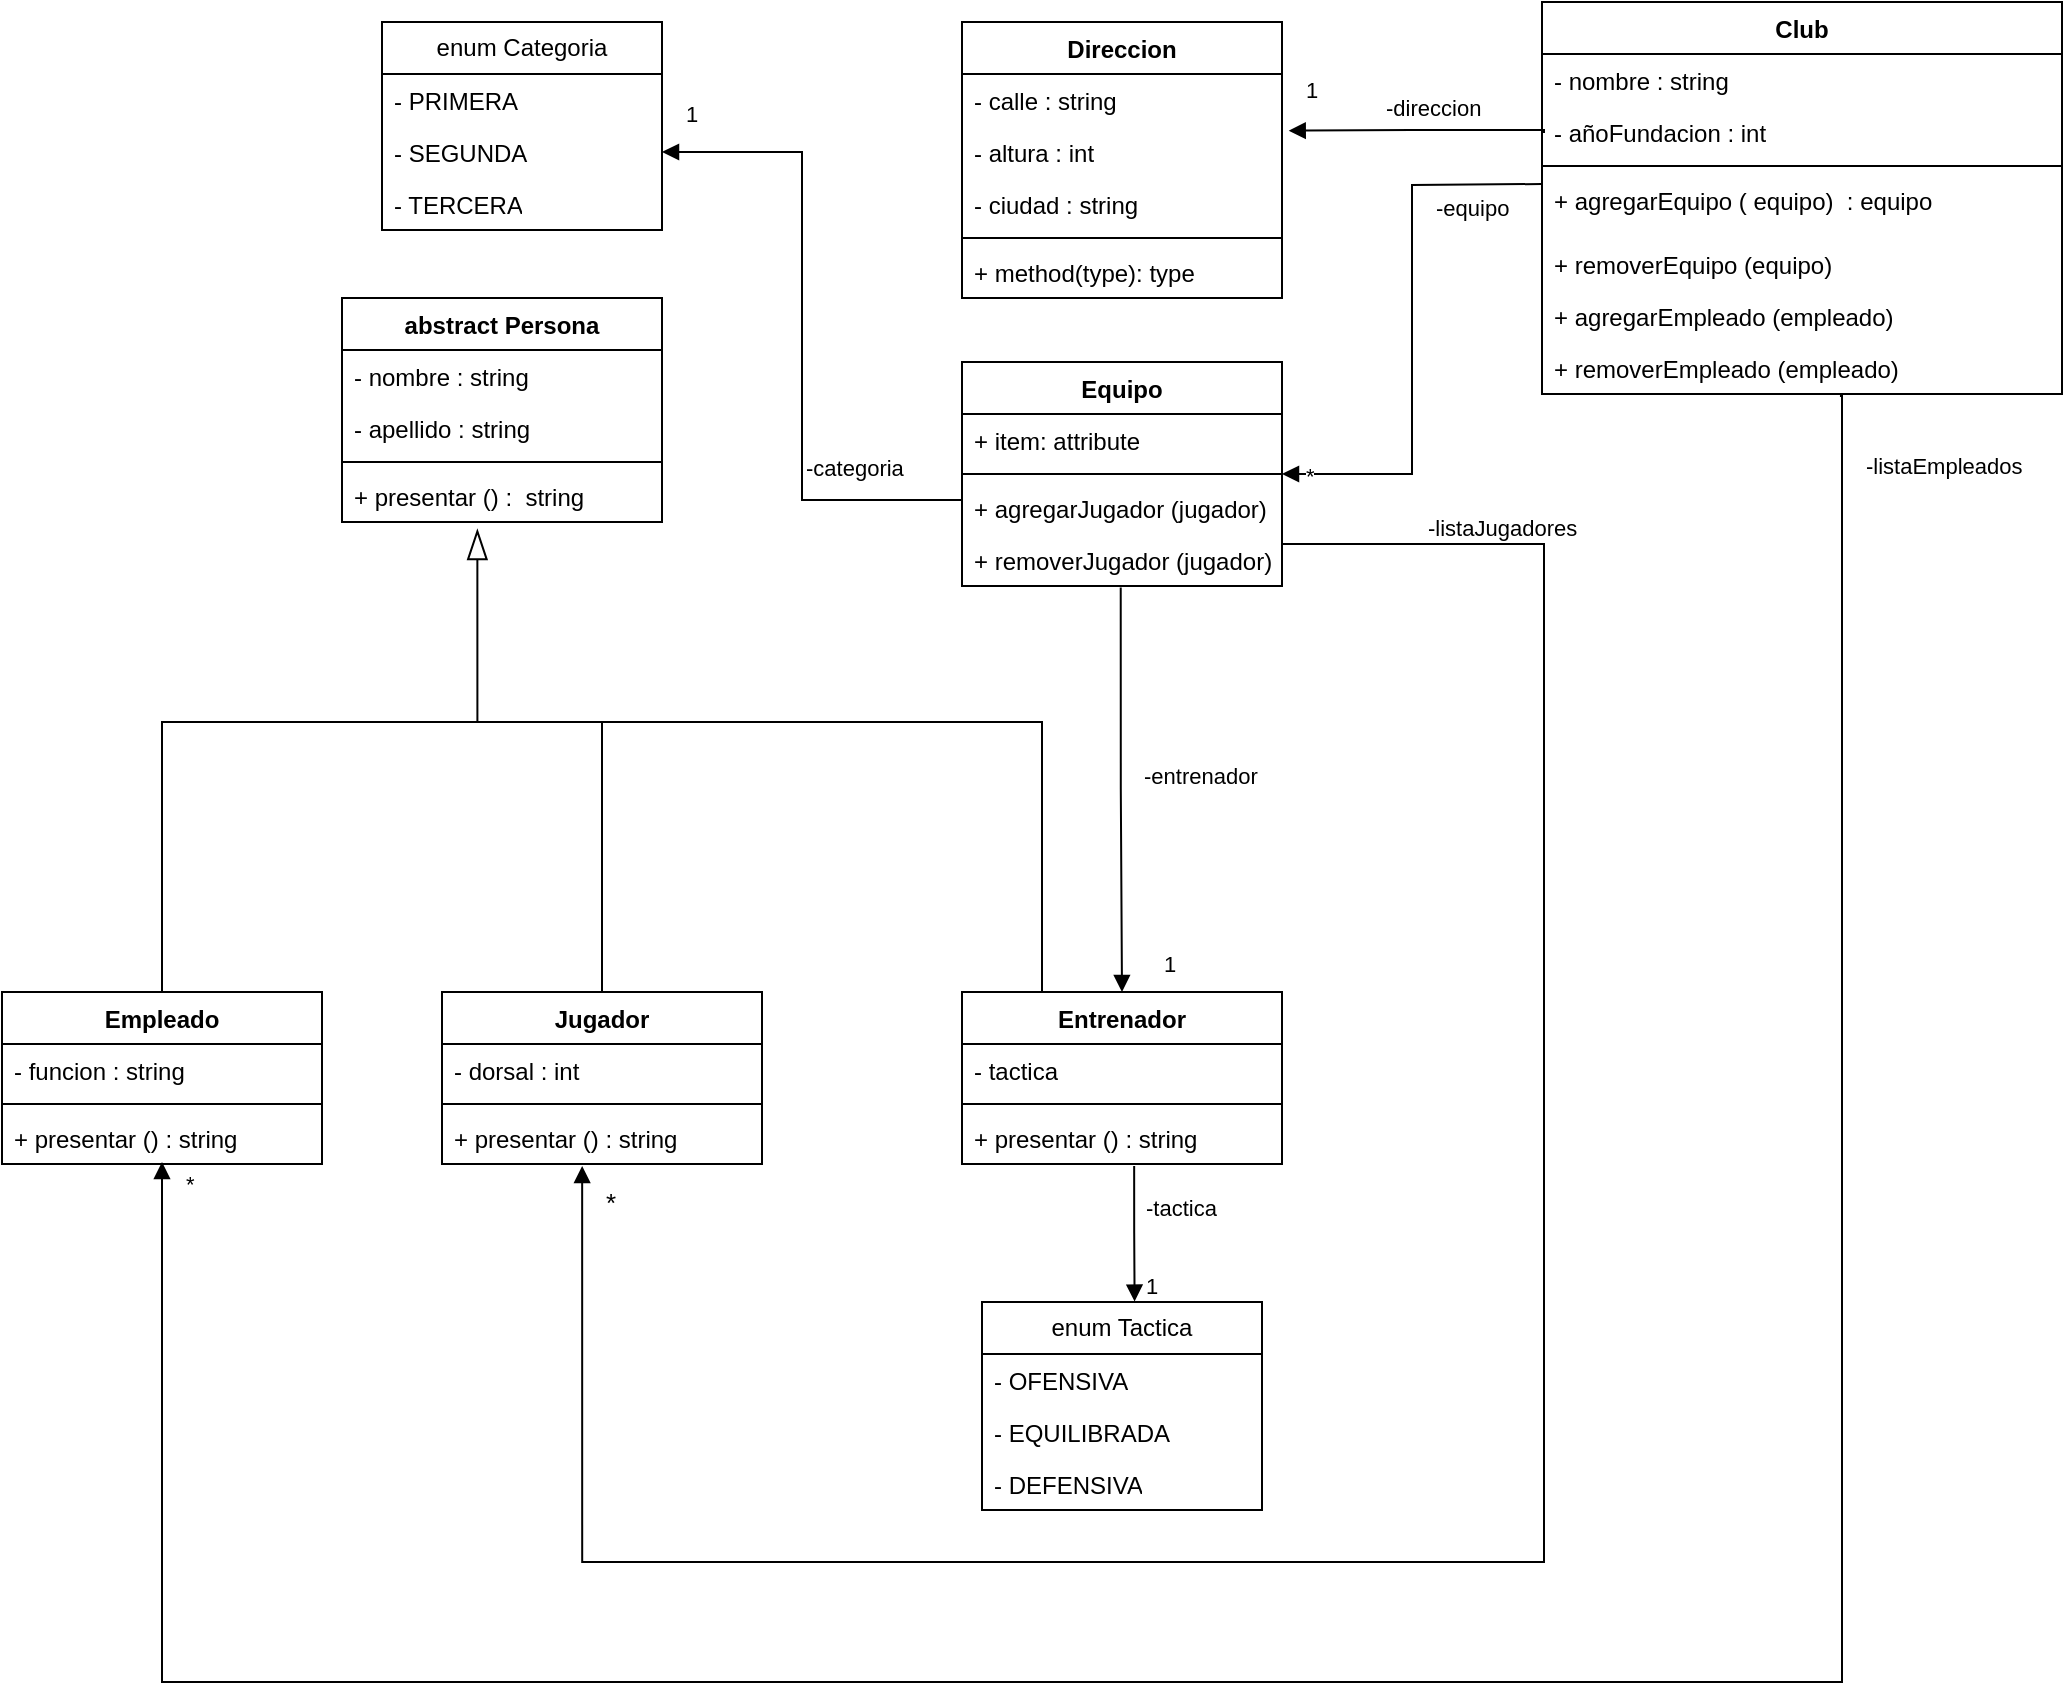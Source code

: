 <mxfile version="21.6.9" type="device">
  <diagram name="Página-1" id="885xE4FtZG9pR-V7uXVf">
    <mxGraphModel dx="2261" dy="790" grid="1" gridSize="10" guides="1" tooltips="1" connect="1" arrows="1" fold="1" page="1" pageScale="1" pageWidth="827" pageHeight="1169" math="0" shadow="0">
      <root>
        <mxCell id="0" />
        <mxCell id="1" parent="0" />
        <mxCell id="TOIAnvdH4Xo8za-mBCzt-1" value="Club" style="swimlane;fontStyle=1;align=center;verticalAlign=top;childLayout=stackLayout;horizontal=1;startSize=26;horizontalStack=0;resizeParent=1;resizeParentMax=0;resizeLast=0;collapsible=1;marginBottom=0;whiteSpace=wrap;html=1;" vertex="1" parent="1">
          <mxGeometry x="360" y="90" width="260" height="196" as="geometry" />
        </mxCell>
        <mxCell id="TOIAnvdH4Xo8za-mBCzt-2" value="- nombre : string" style="text;strokeColor=none;fillColor=none;align=left;verticalAlign=top;spacingLeft=4;spacingRight=4;overflow=hidden;rotatable=0;points=[[0,0.5],[1,0.5]];portConstraint=eastwest;whiteSpace=wrap;html=1;" vertex="1" parent="TOIAnvdH4Xo8za-mBCzt-1">
          <mxGeometry y="26" width="260" height="26" as="geometry" />
        </mxCell>
        <mxCell id="TOIAnvdH4Xo8za-mBCzt-18" value="- añoFundacion : int" style="text;strokeColor=none;fillColor=none;align=left;verticalAlign=top;spacingLeft=4;spacingRight=4;overflow=hidden;rotatable=0;points=[[0,0.5],[1,0.5]];portConstraint=eastwest;whiteSpace=wrap;html=1;" vertex="1" parent="TOIAnvdH4Xo8za-mBCzt-1">
          <mxGeometry y="52" width="260" height="26" as="geometry" />
        </mxCell>
        <mxCell id="TOIAnvdH4Xo8za-mBCzt-3" value="" style="line;strokeWidth=1;fillColor=none;align=left;verticalAlign=middle;spacingTop=-1;spacingLeft=3;spacingRight=3;rotatable=0;labelPosition=right;points=[];portConstraint=eastwest;strokeColor=inherit;" vertex="1" parent="TOIAnvdH4Xo8za-mBCzt-1">
          <mxGeometry y="78" width="260" height="8" as="geometry" />
        </mxCell>
        <mxCell id="TOIAnvdH4Xo8za-mBCzt-4" value="+ agregarEquipo ( equipo)&amp;nbsp; : equipo" style="text;strokeColor=none;fillColor=none;align=left;verticalAlign=top;spacingLeft=4;spacingRight=4;overflow=hidden;rotatable=0;points=[[0,0.5],[1,0.5]];portConstraint=eastwest;whiteSpace=wrap;html=1;" vertex="1" parent="TOIAnvdH4Xo8za-mBCzt-1">
          <mxGeometry y="86" width="260" height="32" as="geometry" />
        </mxCell>
        <mxCell id="TOIAnvdH4Xo8za-mBCzt-59" value="+ removerEquipo (equipo)&amp;nbsp;" style="text;strokeColor=none;fillColor=none;align=left;verticalAlign=top;spacingLeft=4;spacingRight=4;overflow=hidden;rotatable=0;points=[[0,0.5],[1,0.5]];portConstraint=eastwest;whiteSpace=wrap;html=1;" vertex="1" parent="TOIAnvdH4Xo8za-mBCzt-1">
          <mxGeometry y="118" width="260" height="26" as="geometry" />
        </mxCell>
        <mxCell id="TOIAnvdH4Xo8za-mBCzt-60" value="+ agregarEmpleado (empleado)" style="text;strokeColor=none;fillColor=none;align=left;verticalAlign=top;spacingLeft=4;spacingRight=4;overflow=hidden;rotatable=0;points=[[0,0.5],[1,0.5]];portConstraint=eastwest;whiteSpace=wrap;html=1;" vertex="1" parent="TOIAnvdH4Xo8za-mBCzt-1">
          <mxGeometry y="144" width="260" height="26" as="geometry" />
        </mxCell>
        <mxCell id="TOIAnvdH4Xo8za-mBCzt-61" value="+ removerEmpleado (empleado)" style="text;strokeColor=none;fillColor=none;align=left;verticalAlign=top;spacingLeft=4;spacingRight=4;overflow=hidden;rotatable=0;points=[[0,0.5],[1,0.5]];portConstraint=eastwest;whiteSpace=wrap;html=1;" vertex="1" parent="TOIAnvdH4Xo8za-mBCzt-1">
          <mxGeometry y="170" width="260" height="26" as="geometry" />
        </mxCell>
        <mxCell id="TOIAnvdH4Xo8za-mBCzt-8" value="Direccion" style="swimlane;fontStyle=1;align=center;verticalAlign=top;childLayout=stackLayout;horizontal=1;startSize=26;horizontalStack=0;resizeParent=1;resizeParentMax=0;resizeLast=0;collapsible=1;marginBottom=0;whiteSpace=wrap;html=1;" vertex="1" parent="1">
          <mxGeometry x="70" y="100" width="160" height="138" as="geometry" />
        </mxCell>
        <mxCell id="TOIAnvdH4Xo8za-mBCzt-16" value="- calle : string" style="text;strokeColor=none;fillColor=none;align=left;verticalAlign=top;spacingLeft=4;spacingRight=4;overflow=hidden;rotatable=0;points=[[0,0.5],[1,0.5]];portConstraint=eastwest;whiteSpace=wrap;html=1;" vertex="1" parent="TOIAnvdH4Xo8za-mBCzt-8">
          <mxGeometry y="26" width="160" height="26" as="geometry" />
        </mxCell>
        <mxCell id="TOIAnvdH4Xo8za-mBCzt-9" value="- altura : int" style="text;strokeColor=none;fillColor=none;align=left;verticalAlign=top;spacingLeft=4;spacingRight=4;overflow=hidden;rotatable=0;points=[[0,0.5],[1,0.5]];portConstraint=eastwest;whiteSpace=wrap;html=1;" vertex="1" parent="TOIAnvdH4Xo8za-mBCzt-8">
          <mxGeometry y="52" width="160" height="26" as="geometry" />
        </mxCell>
        <mxCell id="TOIAnvdH4Xo8za-mBCzt-17" value="- ciudad : string" style="text;strokeColor=none;fillColor=none;align=left;verticalAlign=top;spacingLeft=4;spacingRight=4;overflow=hidden;rotatable=0;points=[[0,0.5],[1,0.5]];portConstraint=eastwest;whiteSpace=wrap;html=1;" vertex="1" parent="TOIAnvdH4Xo8za-mBCzt-8">
          <mxGeometry y="78" width="160" height="26" as="geometry" />
        </mxCell>
        <mxCell id="TOIAnvdH4Xo8za-mBCzt-10" value="" style="line;strokeWidth=1;fillColor=none;align=left;verticalAlign=middle;spacingTop=-1;spacingLeft=3;spacingRight=3;rotatable=0;labelPosition=right;points=[];portConstraint=eastwest;strokeColor=inherit;" vertex="1" parent="TOIAnvdH4Xo8za-mBCzt-8">
          <mxGeometry y="104" width="160" height="8" as="geometry" />
        </mxCell>
        <mxCell id="TOIAnvdH4Xo8za-mBCzt-11" value="+ method(type): type" style="text;strokeColor=none;fillColor=none;align=left;verticalAlign=top;spacingLeft=4;spacingRight=4;overflow=hidden;rotatable=0;points=[[0,0.5],[1,0.5]];portConstraint=eastwest;whiteSpace=wrap;html=1;" vertex="1" parent="TOIAnvdH4Xo8za-mBCzt-8">
          <mxGeometry y="112" width="160" height="26" as="geometry" />
        </mxCell>
        <mxCell id="TOIAnvdH4Xo8za-mBCzt-19" value="enum Categoria" style="swimlane;fontStyle=0;childLayout=stackLayout;horizontal=1;startSize=26;fillColor=none;horizontalStack=0;resizeParent=1;resizeParentMax=0;resizeLast=0;collapsible=1;marginBottom=0;whiteSpace=wrap;html=1;" vertex="1" parent="1">
          <mxGeometry x="-220" y="100" width="140" height="104" as="geometry" />
        </mxCell>
        <mxCell id="TOIAnvdH4Xo8za-mBCzt-20" value="- PRIMERA" style="text;strokeColor=none;fillColor=none;align=left;verticalAlign=top;spacingLeft=4;spacingRight=4;overflow=hidden;rotatable=0;points=[[0,0.5],[1,0.5]];portConstraint=eastwest;whiteSpace=wrap;html=1;" vertex="1" parent="TOIAnvdH4Xo8za-mBCzt-19">
          <mxGeometry y="26" width="140" height="26" as="geometry" />
        </mxCell>
        <mxCell id="TOIAnvdH4Xo8za-mBCzt-21" value="- SEGUNDA" style="text;strokeColor=none;fillColor=none;align=left;verticalAlign=top;spacingLeft=4;spacingRight=4;overflow=hidden;rotatable=0;points=[[0,0.5],[1,0.5]];portConstraint=eastwest;whiteSpace=wrap;html=1;" vertex="1" parent="TOIAnvdH4Xo8za-mBCzt-19">
          <mxGeometry y="52" width="140" height="26" as="geometry" />
        </mxCell>
        <mxCell id="TOIAnvdH4Xo8za-mBCzt-22" value="- TERCERA" style="text;strokeColor=none;fillColor=none;align=left;verticalAlign=top;spacingLeft=4;spacingRight=4;overflow=hidden;rotatable=0;points=[[0,0.5],[1,0.5]];portConstraint=eastwest;whiteSpace=wrap;html=1;" vertex="1" parent="TOIAnvdH4Xo8za-mBCzt-19">
          <mxGeometry y="78" width="140" height="26" as="geometry" />
        </mxCell>
        <mxCell id="TOIAnvdH4Xo8za-mBCzt-27" value="Equipo" style="swimlane;fontStyle=1;align=center;verticalAlign=top;childLayout=stackLayout;horizontal=1;startSize=26;horizontalStack=0;resizeParent=1;resizeParentMax=0;resizeLast=0;collapsible=1;marginBottom=0;whiteSpace=wrap;html=1;" vertex="1" parent="1">
          <mxGeometry x="70" y="270" width="160" height="112" as="geometry" />
        </mxCell>
        <mxCell id="TOIAnvdH4Xo8za-mBCzt-87" value="+ item: attribute" style="text;strokeColor=none;fillColor=none;align=left;verticalAlign=top;spacingLeft=4;spacingRight=4;overflow=hidden;rotatable=0;points=[[0,0.5],[1,0.5]];portConstraint=eastwest;whiteSpace=wrap;html=1;" vertex="1" parent="TOIAnvdH4Xo8za-mBCzt-27">
          <mxGeometry y="26" width="160" height="26" as="geometry" />
        </mxCell>
        <mxCell id="TOIAnvdH4Xo8za-mBCzt-29" value="" style="line;strokeWidth=1;fillColor=none;align=left;verticalAlign=middle;spacingTop=-1;spacingLeft=3;spacingRight=3;rotatable=0;labelPosition=right;points=[];portConstraint=eastwest;strokeColor=inherit;" vertex="1" parent="TOIAnvdH4Xo8za-mBCzt-27">
          <mxGeometry y="52" width="160" height="8" as="geometry" />
        </mxCell>
        <mxCell id="TOIAnvdH4Xo8za-mBCzt-30" value="+ agregarJugador (jugador)" style="text;strokeColor=none;fillColor=none;align=left;verticalAlign=top;spacingLeft=4;spacingRight=4;overflow=hidden;rotatable=0;points=[[0,0.5],[1,0.5]];portConstraint=eastwest;whiteSpace=wrap;html=1;" vertex="1" parent="TOIAnvdH4Xo8za-mBCzt-27">
          <mxGeometry y="60" width="160" height="26" as="geometry" />
        </mxCell>
        <mxCell id="TOIAnvdH4Xo8za-mBCzt-58" value="+ removerJugador (jugador)" style="text;strokeColor=none;fillColor=none;align=left;verticalAlign=top;spacingLeft=4;spacingRight=4;overflow=hidden;rotatable=0;points=[[0,0.5],[1,0.5]];portConstraint=eastwest;whiteSpace=wrap;html=1;" vertex="1" parent="TOIAnvdH4Xo8za-mBCzt-27">
          <mxGeometry y="86" width="160" height="26" as="geometry" />
        </mxCell>
        <mxCell id="TOIAnvdH4Xo8za-mBCzt-82" style="edgeStyle=orthogonalEdgeStyle;rounded=0;orthogonalLoop=1;jettySize=auto;html=1;exitX=0.5;exitY=0;exitDx=0;exitDy=0;endArrow=blockThin;endFill=0;entryX=0.423;entryY=1.137;entryDx=0;entryDy=0;entryPerimeter=0;strokeWidth=1;endSize=13;" edge="1" parent="1" source="TOIAnvdH4Xo8za-mBCzt-32" target="TOIAnvdH4Xo8za-mBCzt-46">
          <mxGeometry relative="1" as="geometry">
            <mxPoint x="-170.0" y="360" as="targetPoint" />
            <Array as="points">
              <mxPoint x="-70" y="450" />
              <mxPoint x="-172" y="450" />
              <mxPoint x="-172" y="354" />
            </Array>
          </mxGeometry>
        </mxCell>
        <mxCell id="TOIAnvdH4Xo8za-mBCzt-32" value="Jugador" style="swimlane;fontStyle=1;align=center;verticalAlign=top;childLayout=stackLayout;horizontal=1;startSize=26;horizontalStack=0;resizeParent=1;resizeParentMax=0;resizeLast=0;collapsible=1;marginBottom=0;whiteSpace=wrap;html=1;" vertex="1" parent="1">
          <mxGeometry x="-190" y="585" width="160" height="86" as="geometry" />
        </mxCell>
        <mxCell id="TOIAnvdH4Xo8za-mBCzt-37" value="- dorsal : int" style="text;strokeColor=none;fillColor=none;align=left;verticalAlign=top;spacingLeft=4;spacingRight=4;overflow=hidden;rotatable=0;points=[[0,0.5],[1,0.5]];portConstraint=eastwest;whiteSpace=wrap;html=1;" vertex="1" parent="TOIAnvdH4Xo8za-mBCzt-32">
          <mxGeometry y="26" width="160" height="26" as="geometry" />
        </mxCell>
        <mxCell id="TOIAnvdH4Xo8za-mBCzt-34" value="" style="line;strokeWidth=1;fillColor=none;align=left;verticalAlign=middle;spacingTop=-1;spacingLeft=3;spacingRight=3;rotatable=0;labelPosition=right;points=[];portConstraint=eastwest;strokeColor=inherit;" vertex="1" parent="TOIAnvdH4Xo8za-mBCzt-32">
          <mxGeometry y="52" width="160" height="8" as="geometry" />
        </mxCell>
        <mxCell id="TOIAnvdH4Xo8za-mBCzt-35" value="+ presentar () : string" style="text;strokeColor=none;fillColor=none;align=left;verticalAlign=top;spacingLeft=4;spacingRight=4;overflow=hidden;rotatable=0;points=[[0,0.5],[1,0.5]];portConstraint=eastwest;whiteSpace=wrap;html=1;" vertex="1" parent="TOIAnvdH4Xo8za-mBCzt-32">
          <mxGeometry y="60" width="160" height="26" as="geometry" />
        </mxCell>
        <mxCell id="TOIAnvdH4Xo8za-mBCzt-84" style="edgeStyle=orthogonalEdgeStyle;rounded=0;orthogonalLoop=1;jettySize=auto;html=1;exitX=0.25;exitY=0;exitDx=0;exitDy=0;endArrow=none;endFill=0;" edge="1" parent="1" source="TOIAnvdH4Xo8za-mBCzt-39">
          <mxGeometry relative="1" as="geometry">
            <mxPoint x="-70" y="450" as="targetPoint" />
            <Array as="points">
              <mxPoint x="110" y="450" />
            </Array>
          </mxGeometry>
        </mxCell>
        <mxCell id="TOIAnvdH4Xo8za-mBCzt-39" value="Entrenador" style="swimlane;fontStyle=1;align=center;verticalAlign=top;childLayout=stackLayout;horizontal=1;startSize=26;horizontalStack=0;resizeParent=1;resizeParentMax=0;resizeLast=0;collapsible=1;marginBottom=0;whiteSpace=wrap;html=1;" vertex="1" parent="1">
          <mxGeometry x="70" y="585" width="160" height="86" as="geometry" />
        </mxCell>
        <mxCell id="TOIAnvdH4Xo8za-mBCzt-48" value="- tactica" style="text;strokeColor=none;fillColor=none;align=left;verticalAlign=top;spacingLeft=4;spacingRight=4;overflow=hidden;rotatable=0;points=[[0,0.5],[1,0.5]];portConstraint=eastwest;whiteSpace=wrap;html=1;" vertex="1" parent="TOIAnvdH4Xo8za-mBCzt-39">
          <mxGeometry y="26" width="160" height="26" as="geometry" />
        </mxCell>
        <mxCell id="TOIAnvdH4Xo8za-mBCzt-41" value="" style="line;strokeWidth=1;fillColor=none;align=left;verticalAlign=middle;spacingTop=-1;spacingLeft=3;spacingRight=3;rotatable=0;labelPosition=right;points=[];portConstraint=eastwest;strokeColor=inherit;" vertex="1" parent="TOIAnvdH4Xo8za-mBCzt-39">
          <mxGeometry y="52" width="160" height="8" as="geometry" />
        </mxCell>
        <mxCell id="TOIAnvdH4Xo8za-mBCzt-42" value="+ presentar () : string" style="text;strokeColor=none;fillColor=none;align=left;verticalAlign=top;spacingLeft=4;spacingRight=4;overflow=hidden;rotatable=0;points=[[0,0.5],[1,0.5]];portConstraint=eastwest;whiteSpace=wrap;html=1;" vertex="1" parent="TOIAnvdH4Xo8za-mBCzt-39">
          <mxGeometry y="60" width="160" height="26" as="geometry" />
        </mxCell>
        <mxCell id="TOIAnvdH4Xo8za-mBCzt-43" value="abstract Persona" style="swimlane;fontStyle=1;align=center;verticalAlign=top;childLayout=stackLayout;horizontal=1;startSize=26;horizontalStack=0;resizeParent=1;resizeParentMax=0;resizeLast=0;collapsible=1;marginBottom=0;whiteSpace=wrap;html=1;" vertex="1" parent="1">
          <mxGeometry x="-240" y="238" width="160" height="112" as="geometry" />
        </mxCell>
        <mxCell id="TOIAnvdH4Xo8za-mBCzt-44" value="- nombre : string" style="text;strokeColor=none;fillColor=none;align=left;verticalAlign=top;spacingLeft=4;spacingRight=4;overflow=hidden;rotatable=0;points=[[0,0.5],[1,0.5]];portConstraint=eastwest;whiteSpace=wrap;html=1;" vertex="1" parent="TOIAnvdH4Xo8za-mBCzt-43">
          <mxGeometry y="26" width="160" height="26" as="geometry" />
        </mxCell>
        <mxCell id="TOIAnvdH4Xo8za-mBCzt-47" value="- apellido : string" style="text;strokeColor=none;fillColor=none;align=left;verticalAlign=top;spacingLeft=4;spacingRight=4;overflow=hidden;rotatable=0;points=[[0,0.5],[1,0.5]];portConstraint=eastwest;whiteSpace=wrap;html=1;" vertex="1" parent="TOIAnvdH4Xo8za-mBCzt-43">
          <mxGeometry y="52" width="160" height="26" as="geometry" />
        </mxCell>
        <mxCell id="TOIAnvdH4Xo8za-mBCzt-45" value="" style="line;strokeWidth=1;fillColor=none;align=left;verticalAlign=middle;spacingTop=-1;spacingLeft=3;spacingRight=3;rotatable=0;labelPosition=right;points=[];portConstraint=eastwest;strokeColor=inherit;" vertex="1" parent="TOIAnvdH4Xo8za-mBCzt-43">
          <mxGeometry y="78" width="160" height="8" as="geometry" />
        </mxCell>
        <mxCell id="TOIAnvdH4Xo8za-mBCzt-46" value="+ presentar () :&amp;nbsp; string" style="text;strokeColor=none;fillColor=none;align=left;verticalAlign=top;spacingLeft=4;spacingRight=4;overflow=hidden;rotatable=0;points=[[0,0.5],[1,0.5]];portConstraint=eastwest;whiteSpace=wrap;html=1;" vertex="1" parent="TOIAnvdH4Xo8za-mBCzt-43">
          <mxGeometry y="86" width="160" height="26" as="geometry" />
        </mxCell>
        <mxCell id="TOIAnvdH4Xo8za-mBCzt-49" value="enum Tactica" style="swimlane;fontStyle=0;childLayout=stackLayout;horizontal=1;startSize=26;fillColor=none;horizontalStack=0;resizeParent=1;resizeParentMax=0;resizeLast=0;collapsible=1;marginBottom=0;whiteSpace=wrap;html=1;" vertex="1" parent="1">
          <mxGeometry x="80" y="740" width="140" height="104" as="geometry" />
        </mxCell>
        <mxCell id="TOIAnvdH4Xo8za-mBCzt-50" value="- OFENSIVA" style="text;strokeColor=none;fillColor=none;align=left;verticalAlign=top;spacingLeft=4;spacingRight=4;overflow=hidden;rotatable=0;points=[[0,0.5],[1,0.5]];portConstraint=eastwest;whiteSpace=wrap;html=1;" vertex="1" parent="TOIAnvdH4Xo8za-mBCzt-49">
          <mxGeometry y="26" width="140" height="26" as="geometry" />
        </mxCell>
        <mxCell id="TOIAnvdH4Xo8za-mBCzt-51" value="- EQUILIBRADA" style="text;strokeColor=none;fillColor=none;align=left;verticalAlign=top;spacingLeft=4;spacingRight=4;overflow=hidden;rotatable=0;points=[[0,0.5],[1,0.5]];portConstraint=eastwest;whiteSpace=wrap;html=1;" vertex="1" parent="TOIAnvdH4Xo8za-mBCzt-49">
          <mxGeometry y="52" width="140" height="26" as="geometry" />
        </mxCell>
        <mxCell id="TOIAnvdH4Xo8za-mBCzt-52" value="- DEFENSIVA" style="text;strokeColor=none;fillColor=none;align=left;verticalAlign=top;spacingLeft=4;spacingRight=4;overflow=hidden;rotatable=0;points=[[0,0.5],[1,0.5]];portConstraint=eastwest;whiteSpace=wrap;html=1;" vertex="1" parent="TOIAnvdH4Xo8za-mBCzt-49">
          <mxGeometry y="78" width="140" height="26" as="geometry" />
        </mxCell>
        <mxCell id="TOIAnvdH4Xo8za-mBCzt-83" style="edgeStyle=orthogonalEdgeStyle;rounded=0;orthogonalLoop=1;jettySize=auto;html=1;endArrow=none;endFill=0;" edge="1" parent="1" source="TOIAnvdH4Xo8za-mBCzt-53">
          <mxGeometry relative="1" as="geometry">
            <mxPoint x="-170" y="450" as="targetPoint" />
            <Array as="points">
              <mxPoint x="-330" y="450" />
            </Array>
          </mxGeometry>
        </mxCell>
        <mxCell id="TOIAnvdH4Xo8za-mBCzt-53" value="Empleado" style="swimlane;fontStyle=1;align=center;verticalAlign=top;childLayout=stackLayout;horizontal=1;startSize=26;horizontalStack=0;resizeParent=1;resizeParentMax=0;resizeLast=0;collapsible=1;marginBottom=0;whiteSpace=wrap;html=1;" vertex="1" parent="1">
          <mxGeometry x="-410" y="585" width="160" height="86" as="geometry" />
        </mxCell>
        <mxCell id="TOIAnvdH4Xo8za-mBCzt-54" value="- funcion : string" style="text;strokeColor=none;fillColor=none;align=left;verticalAlign=top;spacingLeft=4;spacingRight=4;overflow=hidden;rotatable=0;points=[[0,0.5],[1,0.5]];portConstraint=eastwest;whiteSpace=wrap;html=1;" vertex="1" parent="TOIAnvdH4Xo8za-mBCzt-53">
          <mxGeometry y="26" width="160" height="26" as="geometry" />
        </mxCell>
        <mxCell id="TOIAnvdH4Xo8za-mBCzt-55" value="" style="line;strokeWidth=1;fillColor=none;align=left;verticalAlign=middle;spacingTop=-1;spacingLeft=3;spacingRight=3;rotatable=0;labelPosition=right;points=[];portConstraint=eastwest;strokeColor=inherit;" vertex="1" parent="TOIAnvdH4Xo8za-mBCzt-53">
          <mxGeometry y="52" width="160" height="8" as="geometry" />
        </mxCell>
        <mxCell id="TOIAnvdH4Xo8za-mBCzt-56" value="+ presentar () : string" style="text;strokeColor=none;fillColor=none;align=left;verticalAlign=top;spacingLeft=4;spacingRight=4;overflow=hidden;rotatable=0;points=[[0,0.5],[1,0.5]];portConstraint=eastwest;whiteSpace=wrap;html=1;" vertex="1" parent="TOIAnvdH4Xo8za-mBCzt-53">
          <mxGeometry y="60" width="160" height="26" as="geometry" />
        </mxCell>
        <mxCell id="TOIAnvdH4Xo8za-mBCzt-62" value="-direccion" style="endArrow=block;endFill=1;html=1;edgeStyle=orthogonalEdgeStyle;align=left;verticalAlign=top;rounded=0;entryX=1.021;entryY=1.09;entryDx=0;entryDy=0;entryPerimeter=0;exitX=0;exitY=0.5;exitDx=0;exitDy=0;" edge="1" parent="1" target="TOIAnvdH4Xo8za-mBCzt-16">
          <mxGeometry x="0.278" y="-24" relative="1" as="geometry">
            <mxPoint x="360" y="155" as="sourcePoint" />
            <mxPoint x="440" y="160" as="targetPoint" />
            <Array as="points">
              <mxPoint x="361" y="155" />
              <mxPoint x="361" y="154" />
              <mxPoint x="295" y="154" />
            </Array>
            <mxPoint as="offset" />
          </mxGeometry>
        </mxCell>
        <mxCell id="TOIAnvdH4Xo8za-mBCzt-63" value="1" style="edgeLabel;resizable=0;html=1;align=left;verticalAlign=bottom;" connectable="0" vertex="1" parent="TOIAnvdH4Xo8za-mBCzt-62">
          <mxGeometry x="-1" relative="1" as="geometry">
            <mxPoint x="-120" y="-13" as="offset" />
          </mxGeometry>
        </mxCell>
        <mxCell id="TOIAnvdH4Xo8za-mBCzt-64" value="-equipo" style="endArrow=block;endFill=1;html=1;edgeStyle=orthogonalEdgeStyle;align=left;verticalAlign=top;rounded=0;exitX=0;exitY=0.5;exitDx=0;exitDy=0;entryX=1;entryY=0.5;entryDx=0;entryDy=0;" edge="1" parent="1" target="TOIAnvdH4Xo8za-mBCzt-27">
          <mxGeometry x="-0.601" y="-1" relative="1" as="geometry">
            <mxPoint x="360" y="181" as="sourcePoint" />
            <mxPoint x="470" y="360" as="targetPoint" />
            <mxPoint as="offset" />
          </mxGeometry>
        </mxCell>
        <mxCell id="TOIAnvdH4Xo8za-mBCzt-65" value="*" style="edgeLabel;resizable=0;html=1;align=left;verticalAlign=bottom;" connectable="0" vertex="1" parent="TOIAnvdH4Xo8za-mBCzt-64">
          <mxGeometry x="-1" relative="1" as="geometry">
            <mxPoint x="-120" y="154" as="offset" />
          </mxGeometry>
        </mxCell>
        <mxCell id="TOIAnvdH4Xo8za-mBCzt-66" value="-categoria" style="endArrow=block;endFill=1;html=1;edgeStyle=orthogonalEdgeStyle;align=left;verticalAlign=top;rounded=0;entryX=1;entryY=0.5;entryDx=0;entryDy=0;exitX=0;exitY=1.066;exitDx=0;exitDy=0;exitPerimeter=0;" edge="1" parent="1" target="TOIAnvdH4Xo8za-mBCzt-21">
          <mxGeometry x="-0.318" relative="1" as="geometry">
            <mxPoint x="70" y="336.856" as="sourcePoint" />
            <mxPoint x="-70" y="338.64" as="targetPoint" />
            <Array as="points">
              <mxPoint x="70" y="339" />
              <mxPoint x="-10" y="339" />
              <mxPoint x="-10" y="165" />
            </Array>
            <mxPoint as="offset" />
          </mxGeometry>
        </mxCell>
        <mxCell id="TOIAnvdH4Xo8za-mBCzt-67" value="1" style="edgeLabel;resizable=0;html=1;align=left;verticalAlign=bottom;" connectable="0" vertex="1" parent="TOIAnvdH4Xo8za-mBCzt-66">
          <mxGeometry x="-1" relative="1" as="geometry">
            <mxPoint x="-140" y="-182" as="offset" />
          </mxGeometry>
        </mxCell>
        <mxCell id="TOIAnvdH4Xo8za-mBCzt-71" value="-tactica" style="endArrow=block;endFill=1;html=1;edgeStyle=orthogonalEdgeStyle;align=left;verticalAlign=top;rounded=0;exitX=0.538;exitY=1.04;exitDx=0;exitDy=0;exitPerimeter=0;entryX=0.545;entryY=-0.002;entryDx=0;entryDy=0;entryPerimeter=0;" edge="1" parent="1" source="TOIAnvdH4Xo8za-mBCzt-42" target="TOIAnvdH4Xo8za-mBCzt-49">
          <mxGeometry x="-0.766" y="4" relative="1" as="geometry">
            <mxPoint x="200" y="700" as="sourcePoint" />
            <mxPoint x="360" y="700" as="targetPoint" />
            <mxPoint as="offset" />
          </mxGeometry>
        </mxCell>
        <mxCell id="TOIAnvdH4Xo8za-mBCzt-72" value="1" style="edgeLabel;resizable=0;html=1;align=left;verticalAlign=bottom;" connectable="0" vertex="1" parent="TOIAnvdH4Xo8za-mBCzt-71">
          <mxGeometry x="-1" relative="1" as="geometry">
            <mxPoint x="4" y="68" as="offset" />
          </mxGeometry>
        </mxCell>
        <mxCell id="TOIAnvdH4Xo8za-mBCzt-73" value="-entrenador" style="endArrow=block;endFill=1;html=1;edgeStyle=orthogonalEdgeStyle;align=left;verticalAlign=top;rounded=0;exitX=0.496;exitY=1.027;exitDx=0;exitDy=0;exitPerimeter=0;" edge="1" parent="1" source="TOIAnvdH4Xo8za-mBCzt-58" target="TOIAnvdH4Xo8za-mBCzt-39">
          <mxGeometry x="-0.202" y="10" relative="1" as="geometry">
            <mxPoint x="150" y="410" as="sourcePoint" />
            <mxPoint x="350" y="490" as="targetPoint" />
            <mxPoint as="offset" />
          </mxGeometry>
        </mxCell>
        <mxCell id="TOIAnvdH4Xo8za-mBCzt-74" value="1" style="edgeLabel;resizable=0;html=1;align=left;verticalAlign=bottom;" connectable="0" vertex="1" parent="TOIAnvdH4Xo8za-mBCzt-73">
          <mxGeometry x="-1" relative="1" as="geometry">
            <mxPoint x="20" y="197" as="offset" />
          </mxGeometry>
        </mxCell>
        <mxCell id="TOIAnvdH4Xo8za-mBCzt-88" value="-listaEmpleados" style="endArrow=block;endFill=1;html=1;edgeStyle=orthogonalEdgeStyle;align=left;verticalAlign=top;rounded=0;entryX=0.5;entryY=0.962;entryDx=0;entryDy=0;entryPerimeter=0;exitX=0.573;exitY=1.038;exitDx=0;exitDy=0;exitPerimeter=0;" edge="1" parent="1" source="TOIAnvdH4Xo8za-mBCzt-61" target="TOIAnvdH4Xo8za-mBCzt-56">
          <mxGeometry x="-0.973" y="10" relative="1" as="geometry">
            <mxPoint x="510" y="290" as="sourcePoint" />
            <mxPoint x="-200" y="770" as="targetPoint" />
            <Array as="points">
              <mxPoint x="510" y="287" />
              <mxPoint x="510" y="930" />
              <mxPoint x="-330" y="930" />
            </Array>
            <mxPoint as="offset" />
          </mxGeometry>
        </mxCell>
        <mxCell id="TOIAnvdH4Xo8za-mBCzt-89" value="*" style="edgeLabel;resizable=0;html=1;align=left;verticalAlign=bottom;" connectable="0" vertex="1" parent="TOIAnvdH4Xo8za-mBCzt-88">
          <mxGeometry x="-1" relative="1" as="geometry">
            <mxPoint x="-829" y="403" as="offset" />
          </mxGeometry>
        </mxCell>
        <mxCell id="TOIAnvdH4Xo8za-mBCzt-90" value="-listaJugadores" style="endArrow=block;endFill=1;html=1;edgeStyle=orthogonalEdgeStyle;align=left;verticalAlign=top;rounded=0;entryX=0.438;entryY=1.038;entryDx=0;entryDy=0;entryPerimeter=0;" edge="1" parent="1" target="TOIAnvdH4Xo8za-mBCzt-35">
          <mxGeometry x="-0.892" y="21" relative="1" as="geometry">
            <mxPoint x="230" y="360" as="sourcePoint" />
            <mxPoint x="-120" y="870" as="targetPoint" />
            <Array as="points">
              <mxPoint x="230" y="361" />
              <mxPoint x="361" y="361" />
              <mxPoint x="361" y="870" />
              <mxPoint x="-120" y="870" />
            </Array>
            <mxPoint as="offset" />
          </mxGeometry>
        </mxCell>
        <mxCell id="TOIAnvdH4Xo8za-mBCzt-91" value="&lt;font style=&quot;font-size: 13px;&quot;&gt;*&lt;/font&gt;" style="edgeLabel;resizable=0;html=1;align=left;verticalAlign=bottom;" connectable="0" vertex="1" parent="TOIAnvdH4Xo8za-mBCzt-90">
          <mxGeometry x="-1" relative="1" as="geometry">
            <mxPoint x="-340" y="340" as="offset" />
          </mxGeometry>
        </mxCell>
      </root>
    </mxGraphModel>
  </diagram>
</mxfile>
